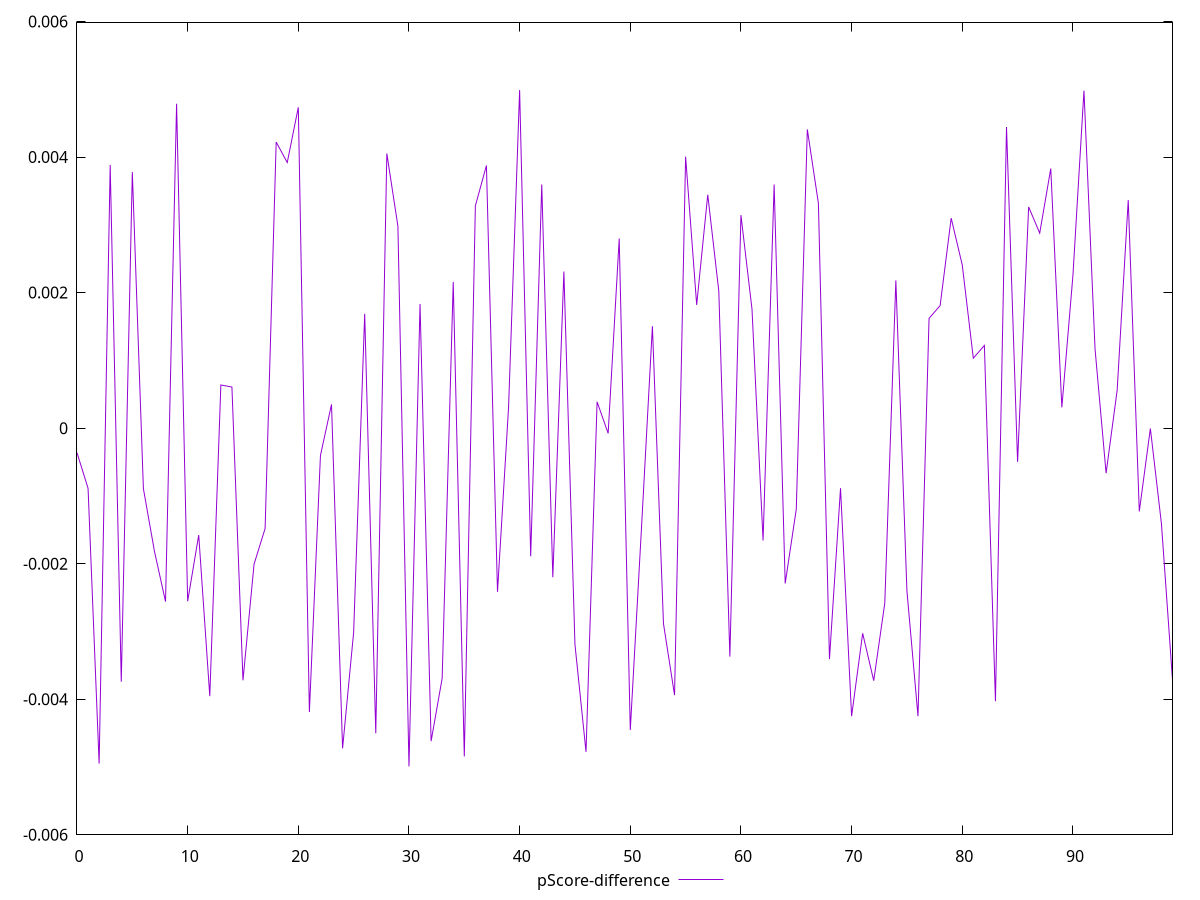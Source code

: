 reset

$pScoreDifference <<EOF
0 -0.00036387525401904153
1 -0.0008879171131174757
2 -0.0049501557198294854
3 0.0038827346213876623
4 -0.003741599217760183
5 0.00377832327664962
6 -0.0008925592708173419
7 -0.001818250473070826
8 -0.0025595979309687156
9 0.004786927911830219
10 -0.0025540165742993226
11 -0.001577669691723238
12 -0.0039554340367732865
13 0.0006371464870740806
14 0.0006066239929479189
15 -0.0037208019147857985
16 -0.0020072752216692136
17 -0.0014805832081201675
18 0.004221936076690358
19 0.0039199150246935766
20 0.00473427206703067
21 -0.004188825705000704
22 -0.00040287147143491797
23 0.0003501754758939296
24 -0.004725530189388816
25 -0.003012340959273857
26 0.0016871354861655585
27 -0.00450234655147147
28 0.00405220956402641
29 0.002979489107387323
30 -0.00499078600154923
31 0.0018331166687959866
32 -0.004618588113088656
33 -0.0036920932446724564
34 0.0021584937708609697
35 -0.004844199085887235
36 0.0032795875320850154
37 0.0038752872185763843
38 -0.0024156498024605066
39 0.00030482284078386934
40 0.004988776982759624
41 -0.0018915308356599603
42 0.0035954034194782825
43 -0.0022003195733536485
44 0.0023103148689751496
45 -0.003191835807908938
46 -0.004776856541750474
47 0.00038851188369293244
48 -0.0000769037528191574
49 0.0027982518328510952
50 -0.004454077043789639
51 -0.0015106569897556377
52 0.0015040162798582724
53 -0.002885360757436034
54 -0.003940011068223337
55 0.004006127956702854
56 0.0018186075219078779
57 0.003444786972757574
58 0.0020212682716100883
59 -0.003370923644329893
60 0.0031439115916864213
61 0.0017549929462139513
62 -0.0016570941420006244
63 0.00359588784555101
64 -0.00229193444012199
65 -0.0011973679674554538
66 0.004407809095460055
67 0.003318129173770279
68 -0.003406925192973531
69 -0.0008860628994551978
70 -0.0042505751797083935
71 -0.0030279614462886406
72 -0.003726224759066643
73 -0.0025808607429737007
74 0.002179637193358508
75 -0.0024006280114999834
76 -0.004249900173953158
77 0.0016208160688227502
78 0.001807347575944196
79 0.003098935365430766
80 0.002407884834313312
81 0.001032309417983969
82 0.001220731388005658
83 -0.004029050369310838
84 0.004443778310520119
85 -0.0004976360794341217
86 0.0032641018379669373
87 0.002877767741935461
88 0.003830446546481875
89 0.0003063132970514415
90 0.0022484439105997234
91 0.004979416662275971
92 0.0011687814168272193
93 -0.0006645321854337194
94 0.0005611035908590911
95 0.0033656537541876252
96 -0.001228695330440177
97 -0.000005247139096331566
98 -0.0014094819586714102
99 -0.0037132900118553025
EOF

set key outside below
set xrange [0:99]
set yrange [-0.00599078600154923:0.005988776982759624]
set trange [-0.00599078600154923:0.005988776982759624]
set terminal svg size 640, 500 enhanced background rgb 'white'
set output "reprap/first-meaningful-paint/samples/pages+cached+noexternal+nomedia/pScore-difference/values.svg"

plot $pScoreDifference title "pScore-difference" with line

reset
